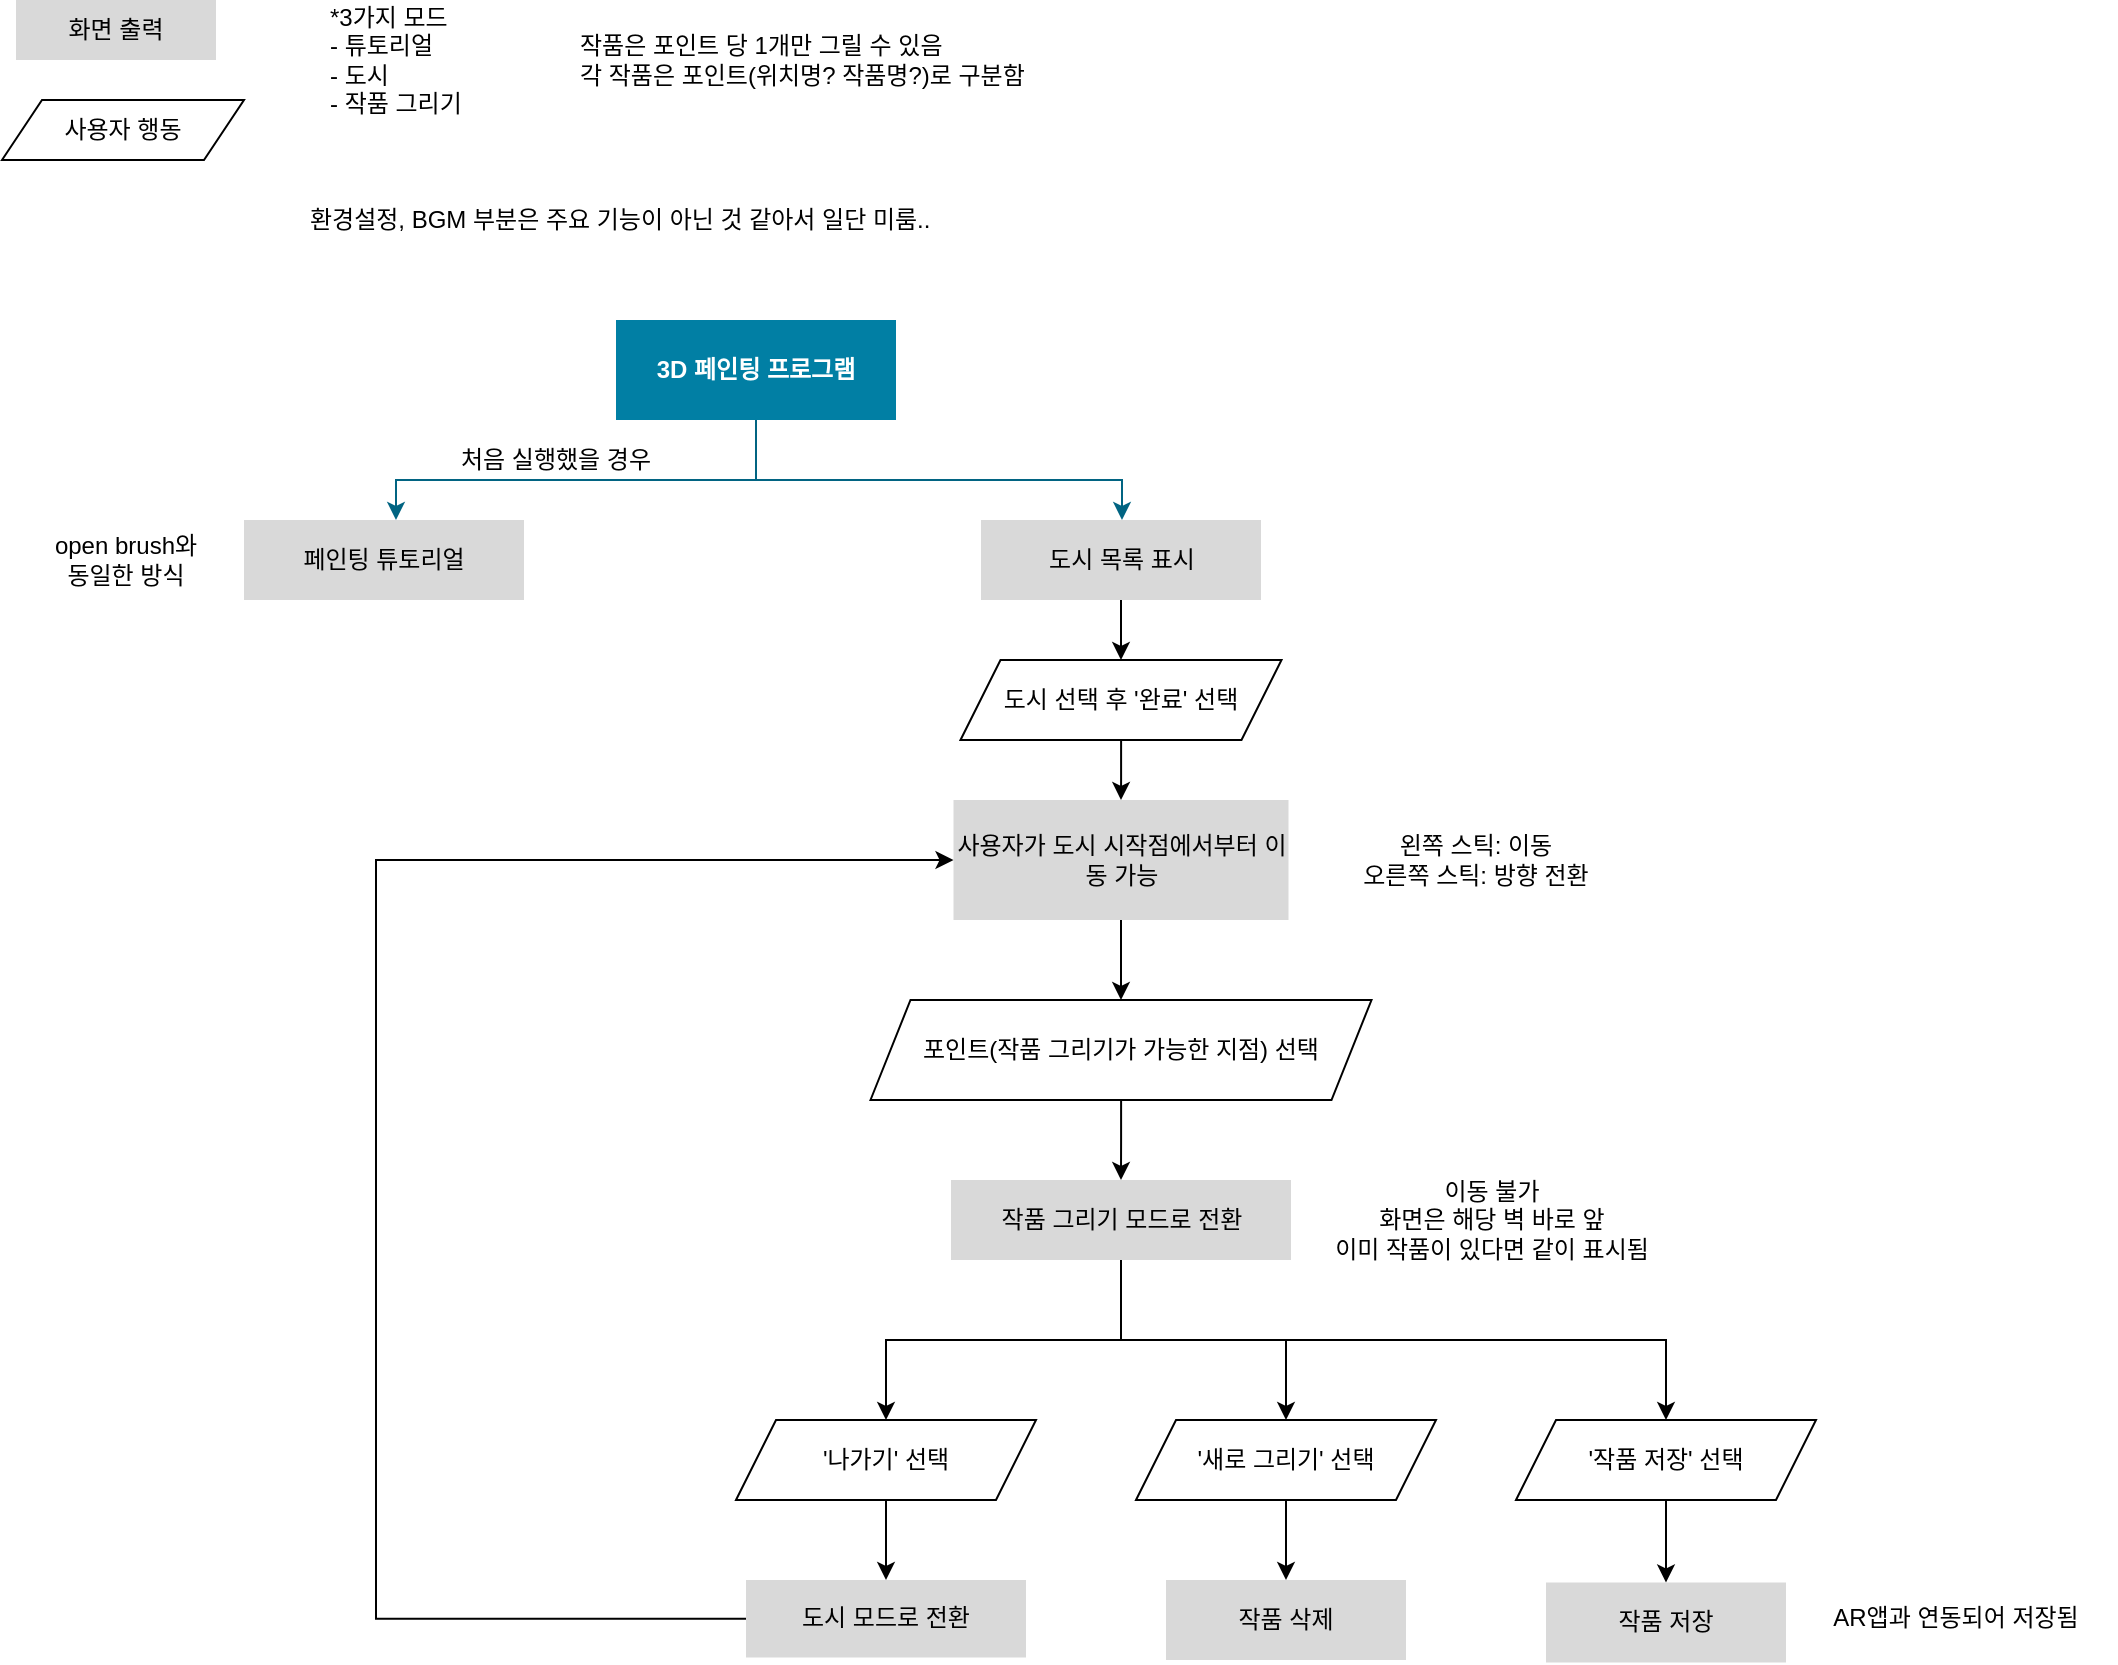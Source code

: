 <mxfile version="20.5.3" type="github" pages="2">
  <diagram id="0Tc5Oaj9SwS8o_Ec8f2o" name="VR">
    <mxGraphModel dx="1511" dy="966" grid="1" gridSize="10" guides="1" tooltips="1" connect="1" arrows="1" fold="1" page="1" pageScale="1" pageWidth="827" pageHeight="1169" math="0" shadow="0">
      <root>
        <mxCell id="0" />
        <mxCell id="1" parent="0" />
        <mxCell id="qtabU7gFvlMQMiDVvUra-3" value="작품 저장" style="whiteSpace=wrap;html=1;fillColor=#D9D9D9;strokeColor=none;rounded=0;" parent="1" vertex="1">
          <mxGeometry x="795" y="821.25" width="120" height="40" as="geometry" />
        </mxCell>
        <mxCell id="Y2X15AQUxk6_g9tdpNL3-4" style="edgeStyle=orthogonalEdgeStyle;rounded=0;orthogonalLoop=1;jettySize=auto;html=1;strokeColor=#016482;" edge="1" parent="1" source="qtabU7gFvlMQMiDVvUra-7" target="Y2X15AQUxk6_g9tdpNL3-3">
          <mxGeometry relative="1" as="geometry">
            <Array as="points">
              <mxPoint x="400" y="270" />
              <mxPoint x="220" y="270" />
            </Array>
          </mxGeometry>
        </mxCell>
        <mxCell id="qtabU7gFvlMQMiDVvUra-7" value="&lt;div style=&quot;text-align: justify;&quot;&gt;&lt;b style=&quot;background-color: initial;&quot;&gt;&lt;font color=&quot;#ffffff&quot;&gt;3D 페인팅 프로그램&lt;/font&gt;&lt;/b&gt;&lt;/div&gt;" style="rounded=0;whiteSpace=wrap;html=1;fillColor=#017FA4;strokeColor=none;align=center;" parent="1" vertex="1">
          <mxGeometry x="330" y="190" width="140" height="50" as="geometry" />
        </mxCell>
        <mxCell id="qtabU7gFvlMQMiDVvUra-8" value="도시 목록 표시" style="whiteSpace=wrap;html=1;fillColor=#D9D9D9;strokeColor=none;rounded=0;" parent="1" vertex="1">
          <mxGeometry x="512.5" y="290" width="140" height="40" as="geometry" />
        </mxCell>
        <mxCell id="hjYsqYmgPJdRNGHG0JGI-1" value="" style="edgeStyle=orthogonalEdgeStyle;rounded=0;orthogonalLoop=1;jettySize=auto;html=1;strokeColor=#016482;fontColor=#FFFFFF;exitX=0.5;exitY=1;exitDx=0;exitDy=0;" parent="1" source="qtabU7gFvlMQMiDVvUra-7" target="qtabU7gFvlMQMiDVvUra-8" edge="1">
          <mxGeometry relative="1" as="geometry">
            <mxPoint x="349" y="350" as="sourcePoint" />
            <mxPoint x="349" y="410" as="targetPoint" />
            <Array as="points">
              <mxPoint x="400" y="270" />
              <mxPoint x="583" y="270" />
            </Array>
          </mxGeometry>
        </mxCell>
        <mxCell id="-rV46tiOtFr0vcy-VrpF-3" value="" style="endArrow=classic;html=1;rounded=0;exitX=0.5;exitY=1;exitDx=0;exitDy=0;" parent="1" source="qtabU7gFvlMQMiDVvUra-8" target="zO2Q0HlLHR_HVmIMov1C-3" edge="1">
          <mxGeometry width="50" height="50" relative="1" as="geometry">
            <mxPoint x="573.5" y="580" as="sourcePoint" />
            <mxPoint x="623.5" y="530" as="targetPoint" />
          </mxGeometry>
        </mxCell>
        <mxCell id="zO2Q0HlLHR_HVmIMov1C-1" value="화면 출력" style="whiteSpace=wrap;html=1;fillColor=#D9D9D9;strokeColor=none;rounded=0;" vertex="1" parent="1">
          <mxGeometry x="30" y="30" width="100" height="30" as="geometry" />
        </mxCell>
        <mxCell id="zO2Q0HlLHR_HVmIMov1C-2" value="사용자 행동" style="shape=parallelogram;perimeter=parallelogramPerimeter;whiteSpace=wrap;html=1;fixedSize=1;" vertex="1" parent="1">
          <mxGeometry x="23" y="80" width="121" height="30" as="geometry" />
        </mxCell>
        <mxCell id="Y2X15AQUxk6_g9tdpNL3-2" value="" style="edgeStyle=orthogonalEdgeStyle;rounded=0;orthogonalLoop=1;jettySize=auto;html=1;entryX=0.5;entryY=0;entryDx=0;entryDy=0;" edge="1" parent="1" source="zO2Q0HlLHR_HVmIMov1C-3" target="Y2X15AQUxk6_g9tdpNL3-32">
          <mxGeometry relative="1" as="geometry">
            <mxPoint x="582.5" y="430.0" as="targetPoint" />
          </mxGeometry>
        </mxCell>
        <mxCell id="zO2Q0HlLHR_HVmIMov1C-3" value="도시 선택 후 &#39;완료&#39; 선택" style="shape=parallelogram;perimeter=parallelogramPerimeter;whiteSpace=wrap;html=1;fixedSize=1;" vertex="1" parent="1">
          <mxGeometry x="502.25" y="360" width="160.5" height="40" as="geometry" />
        </mxCell>
        <mxCell id="Y2X15AQUxk6_g9tdpNL3-3" value="페인팅 튜토리얼" style="whiteSpace=wrap;html=1;fillColor=#D9D9D9;strokeColor=none;rounded=0;" vertex="1" parent="1">
          <mxGeometry x="144" y="290" width="140" height="40" as="geometry" />
        </mxCell>
        <mxCell id="Y2X15AQUxk6_g9tdpNL3-6" value="처음 실행했을 경우" style="text;html=1;strokeColor=none;fillColor=none;align=center;verticalAlign=middle;whiteSpace=wrap;rounded=0;" vertex="1" parent="1">
          <mxGeometry x="240" y="250" width="120" height="20" as="geometry" />
        </mxCell>
        <mxCell id="Y2X15AQUxk6_g9tdpNL3-9" value="open brush와&lt;br&gt;동일한 방식" style="text;html=1;strokeColor=none;fillColor=none;align=center;verticalAlign=middle;whiteSpace=wrap;rounded=0;" vertex="1" parent="1">
          <mxGeometry x="40" y="295" width="90" height="30" as="geometry" />
        </mxCell>
        <mxCell id="Y2X15AQUxk6_g9tdpNL3-35" value="" style="edgeStyle=orthogonalEdgeStyle;rounded=0;orthogonalLoop=1;jettySize=auto;html=1;strokeColor=#000000;" edge="1" parent="1" source="Y2X15AQUxk6_g9tdpNL3-32" target="Y2X15AQUxk6_g9tdpNL3-34">
          <mxGeometry relative="1" as="geometry" />
        </mxCell>
        <mxCell id="Y2X15AQUxk6_g9tdpNL3-32" value="사용자가 도시 시작점에서부터 이동 가능" style="whiteSpace=wrap;html=1;fillColor=#D9D9D9;strokeColor=none;rounded=0;" vertex="1" parent="1">
          <mxGeometry x="498.75" y="430" width="167.5" height="60" as="geometry" />
        </mxCell>
        <mxCell id="Y2X15AQUxk6_g9tdpNL3-38" value="" style="edgeStyle=orthogonalEdgeStyle;rounded=0;orthogonalLoop=1;jettySize=auto;html=1;strokeColor=#000000;" edge="1" parent="1" source="Y2X15AQUxk6_g9tdpNL3-34" target="Y2X15AQUxk6_g9tdpNL3-37">
          <mxGeometry relative="1" as="geometry" />
        </mxCell>
        <mxCell id="Y2X15AQUxk6_g9tdpNL3-34" value="포인트(작품 그리기가 가능한 지점) 선택" style="shape=parallelogram;perimeter=parallelogramPerimeter;whiteSpace=wrap;html=1;fixedSize=1;" vertex="1" parent="1">
          <mxGeometry x="457.25" y="530" width="250.5" height="50" as="geometry" />
        </mxCell>
        <mxCell id="Y2X15AQUxk6_g9tdpNL3-36" value="왼쪽 스틱: 이동&lt;br&gt;오른쪽 스틱: 방향 전환" style="text;html=1;strokeColor=none;fillColor=none;align=center;verticalAlign=middle;whiteSpace=wrap;rounded=0;" vertex="1" parent="1">
          <mxGeometry x="680" y="445" width="160" height="30" as="geometry" />
        </mxCell>
        <mxCell id="Y2X15AQUxk6_g9tdpNL3-43" value="" style="edgeStyle=orthogonalEdgeStyle;rounded=0;orthogonalLoop=1;jettySize=auto;html=1;strokeColor=#000000;entryX=0.5;entryY=0;entryDx=0;entryDy=0;" edge="1" parent="1" source="Y2X15AQUxk6_g9tdpNL3-37" target="Y2X15AQUxk6_g9tdpNL3-42">
          <mxGeometry relative="1" as="geometry">
            <Array as="points">
              <mxPoint x="583" y="700" />
              <mxPoint x="855" y="700" />
            </Array>
          </mxGeometry>
        </mxCell>
        <mxCell id="Y2X15AQUxk6_g9tdpNL3-45" value="" style="edgeStyle=orthogonalEdgeStyle;rounded=0;orthogonalLoop=1;jettySize=auto;html=1;strokeColor=#000000;" edge="1" parent="1" source="Y2X15AQUxk6_g9tdpNL3-37" target="Y2X15AQUxk6_g9tdpNL3-44">
          <mxGeometry relative="1" as="geometry" />
        </mxCell>
        <mxCell id="lHqtFZNeScns30KGeoYj-2" style="edgeStyle=orthogonalEdgeStyle;rounded=0;orthogonalLoop=1;jettySize=auto;html=1;entryX=0.5;entryY=0;entryDx=0;entryDy=0;strokeColor=#000000;" edge="1" parent="1" source="Y2X15AQUxk6_g9tdpNL3-37" target="lHqtFZNeScns30KGeoYj-1">
          <mxGeometry relative="1" as="geometry" />
        </mxCell>
        <mxCell id="Y2X15AQUxk6_g9tdpNL3-37" value="작품 그리기 모드로 전환" style="whiteSpace=wrap;html=1;fillColor=#D9D9D9;strokeColor=none;rounded=0;" vertex="1" parent="1">
          <mxGeometry x="497.5" y="620" width="170" height="40" as="geometry" />
        </mxCell>
        <mxCell id="Y2X15AQUxk6_g9tdpNL3-39" value="*3가지 모드&lt;br&gt;- 튜토리얼&lt;br&gt;- 도시&lt;br&gt;- 작품 그리기" style="text;html=1;strokeColor=none;fillColor=none;align=left;verticalAlign=middle;whiteSpace=wrap;rounded=0;" vertex="1" parent="1">
          <mxGeometry x="185" y="30" width="145" height="60" as="geometry" />
        </mxCell>
        <mxCell id="Y2X15AQUxk6_g9tdpNL3-40" value="이동 불가&lt;br&gt;화면은 해당 벽 바로 앞&lt;br&gt;이미 작품이 있다면 같이 표시됨" style="text;html=1;strokeColor=none;fillColor=none;align=center;verticalAlign=middle;whiteSpace=wrap;rounded=0;" vertex="1" parent="1">
          <mxGeometry x="667.5" y="615" width="200" height="50" as="geometry" />
        </mxCell>
        <mxCell id="Y2X15AQUxk6_g9tdpNL3-41" value="작품은 포인트 당 1개만 그릴 수 있음&lt;br&gt;각 작품은 포인트(위치명? 작품명?)로 구분함" style="text;html=1;strokeColor=none;fillColor=none;align=left;verticalAlign=middle;whiteSpace=wrap;rounded=0;" vertex="1" parent="1">
          <mxGeometry x="310" y="30" width="260" height="60" as="geometry" />
        </mxCell>
        <mxCell id="Y2X15AQUxk6_g9tdpNL3-46" value="" style="edgeStyle=orthogonalEdgeStyle;rounded=0;orthogonalLoop=1;jettySize=auto;html=1;strokeColor=#000000;" edge="1" parent="1" source="Y2X15AQUxk6_g9tdpNL3-42" target="qtabU7gFvlMQMiDVvUra-3">
          <mxGeometry relative="1" as="geometry" />
        </mxCell>
        <mxCell id="Y2X15AQUxk6_g9tdpNL3-42" value="&#39;작품 저장&#39; 선택" style="shape=parallelogram;perimeter=parallelogramPerimeter;whiteSpace=wrap;html=1;fixedSize=1;" vertex="1" parent="1">
          <mxGeometry x="780" y="740" width="150" height="40" as="geometry" />
        </mxCell>
        <mxCell id="Y2X15AQUxk6_g9tdpNL3-49" value="" style="edgeStyle=orthogonalEdgeStyle;rounded=0;orthogonalLoop=1;jettySize=auto;html=1;strokeColor=#000000;" edge="1" parent="1" source="Y2X15AQUxk6_g9tdpNL3-44" target="Y2X15AQUxk6_g9tdpNL3-48">
          <mxGeometry relative="1" as="geometry" />
        </mxCell>
        <mxCell id="Y2X15AQUxk6_g9tdpNL3-44" value="&#39;나가기&#39; 선택" style="shape=parallelogram;perimeter=parallelogramPerimeter;whiteSpace=wrap;html=1;fixedSize=1;" vertex="1" parent="1">
          <mxGeometry x="390" y="740" width="150" height="40" as="geometry" />
        </mxCell>
        <mxCell id="Y2X15AQUxk6_g9tdpNL3-47" value="AR앱과 연동되어 저장됨" style="text;html=1;strokeColor=none;fillColor=none;align=center;verticalAlign=middle;whiteSpace=wrap;rounded=0;" vertex="1" parent="1">
          <mxGeometry x="920" y="821.25" width="160" height="35" as="geometry" />
        </mxCell>
        <mxCell id="Y2X15AQUxk6_g9tdpNL3-51" value="" style="edgeStyle=orthogonalEdgeStyle;rounded=0;orthogonalLoop=1;jettySize=auto;html=1;strokeColor=#000000;entryX=0;entryY=0.5;entryDx=0;entryDy=0;" edge="1" parent="1" source="Y2X15AQUxk6_g9tdpNL3-48" target="Y2X15AQUxk6_g9tdpNL3-32">
          <mxGeometry relative="1" as="geometry">
            <Array as="points">
              <mxPoint x="210" y="840" />
              <mxPoint x="210" y="460" />
            </Array>
          </mxGeometry>
        </mxCell>
        <mxCell id="Y2X15AQUxk6_g9tdpNL3-48" value="도시 모드로 전환" style="whiteSpace=wrap;html=1;fillColor=#D9D9D9;strokeColor=none;rounded=0;fontColor=#000000;" vertex="1" parent="1">
          <mxGeometry x="395" y="820" width="140" height="38.75" as="geometry" />
        </mxCell>
        <mxCell id="pG31wIY7GvQs_LI_aRAO-1" value="환경설정, BGM 부분은 주요 기능이 아닌 것 같아서 일단 미룸.." style="text;html=1;strokeColor=none;fillColor=none;align=left;verticalAlign=middle;whiteSpace=wrap;rounded=0;" vertex="1" parent="1">
          <mxGeometry x="175" y="120" width="360" height="40" as="geometry" />
        </mxCell>
        <mxCell id="lHqtFZNeScns30KGeoYj-4" value="" style="edgeStyle=orthogonalEdgeStyle;rounded=0;orthogonalLoop=1;jettySize=auto;html=1;strokeColor=#000000;" edge="1" parent="1" source="lHqtFZNeScns30KGeoYj-1" target="lHqtFZNeScns30KGeoYj-3">
          <mxGeometry relative="1" as="geometry" />
        </mxCell>
        <mxCell id="lHqtFZNeScns30KGeoYj-1" value="&#39;새로 그리기&#39; 선택" style="shape=parallelogram;perimeter=parallelogramPerimeter;whiteSpace=wrap;html=1;fixedSize=1;" vertex="1" parent="1">
          <mxGeometry x="590" y="740" width="150" height="40" as="geometry" />
        </mxCell>
        <mxCell id="lHqtFZNeScns30KGeoYj-3" value="작품 삭제" style="whiteSpace=wrap;html=1;fillColor=#D9D9D9;strokeColor=none;rounded=0;" vertex="1" parent="1">
          <mxGeometry x="605" y="820" width="120" height="40" as="geometry" />
        </mxCell>
      </root>
    </mxGraphModel>
  </diagram>
  <diagram id="3XkznT0zkdKWqP_nEh2J" name="AR">
    <mxGraphModel dx="1209" dy="773" grid="1" gridSize="10" guides="1" tooltips="1" connect="1" arrows="1" fold="1" page="1" pageScale="1" pageWidth="827" pageHeight="1169" math="0" shadow="0">
      <root>
        <mxCell id="0" />
        <mxCell id="1" parent="0" />
        <mxCell id="5JqX55-lONSCy-ZfpxVE-8" value="" style="edgeStyle=orthogonalEdgeStyle;rounded=0;orthogonalLoop=1;jettySize=auto;html=1;strokeColor=#000000;" edge="1" parent="1" source="HMF9IGxEyGGYXBjK1Cey-1" target="5JqX55-lONSCy-ZfpxVE-2">
          <mxGeometry relative="1" as="geometry" />
        </mxCell>
        <mxCell id="HMF9IGxEyGGYXBjK1Cey-1" value="&lt;div style=&quot;text-align: justify;&quot;&gt;&lt;b style=&quot;background-color: initial;&quot;&gt;&lt;font color=&quot;#ffffff&quot;&gt;작품 확인 AR 앱&lt;/font&gt;&lt;/b&gt;&lt;/div&gt;" style="rounded=0;whiteSpace=wrap;html=1;fillColor=#017FA4;strokeColor=none;align=center;" vertex="1" parent="1">
          <mxGeometry x="344" y="50" width="140" height="50" as="geometry" />
        </mxCell>
        <mxCell id="5JqX55-lONSCy-ZfpxVE-1" value="" style="edgeStyle=orthogonalEdgeStyle;rounded=0;orthogonalLoop=1;jettySize=auto;html=1;strokeColor=#016482;fontColor=#FFFFFF;" edge="1" parent="1" source="5JqX55-lONSCy-ZfpxVE-2" target="5JqX55-lONSCy-ZfpxVE-4">
          <mxGeometry relative="1" as="geometry" />
        </mxCell>
        <mxCell id="5JqX55-lONSCy-ZfpxVE-2" value="카메라 활성화" style="whiteSpace=wrap;html=1;fillColor=#D9D9D9;strokeColor=none;rounded=0;" vertex="1" parent="1">
          <mxGeometry x="354" y="150" width="120" height="50" as="geometry" />
        </mxCell>
        <mxCell id="5JqX55-lONSCy-ZfpxVE-3" value="" style="edgeStyle=orthogonalEdgeStyle;rounded=0;orthogonalLoop=1;jettySize=auto;html=1;strokeColor=#016482;fontColor=#000000;" edge="1" parent="1" source="5JqX55-lONSCy-ZfpxVE-4" target="5JqX55-lONSCy-ZfpxVE-6">
          <mxGeometry relative="1" as="geometry" />
        </mxCell>
        <mxCell id="5JqX55-lONSCy-ZfpxVE-4" value="해당 위치 타겟 인식" style="whiteSpace=wrap;html=1;fillColor=#D9D9D9;strokeColor=none;rounded=0;" vertex="1" parent="1">
          <mxGeometry x="354" y="260" width="120" height="50" as="geometry" />
        </mxCell>
        <mxCell id="5JqX55-lONSCy-ZfpxVE-5" value="" style="edgeStyle=orthogonalEdgeStyle;rounded=0;orthogonalLoop=1;jettySize=auto;html=1;strokeColor=#016482;fontColor=#000000;" edge="1" parent="1" source="5JqX55-lONSCy-ZfpxVE-6" target="5JqX55-lONSCy-ZfpxVE-7">
          <mxGeometry relative="1" as="geometry" />
        </mxCell>
        <mxCell id="5JqX55-lONSCy-ZfpxVE-6" value="저장된 작품 자동 생성" style="whiteSpace=wrap;html=1;fillColor=#D9D9D9;strokeColor=none;rounded=0;" vertex="1" parent="1">
          <mxGeometry x="344" y="370" width="140" height="50" as="geometry" />
        </mxCell>
        <mxCell id="5JqX55-lONSCy-ZfpxVE-7" value="작품 관람" style="whiteSpace=wrap;html=1;fillColor=#D9D9D9;strokeColor=none;rounded=0;" vertex="1" parent="1">
          <mxGeometry x="354" y="475" width="120" height="45" as="geometry" />
        </mxCell>
      </root>
    </mxGraphModel>
  </diagram>
</mxfile>
